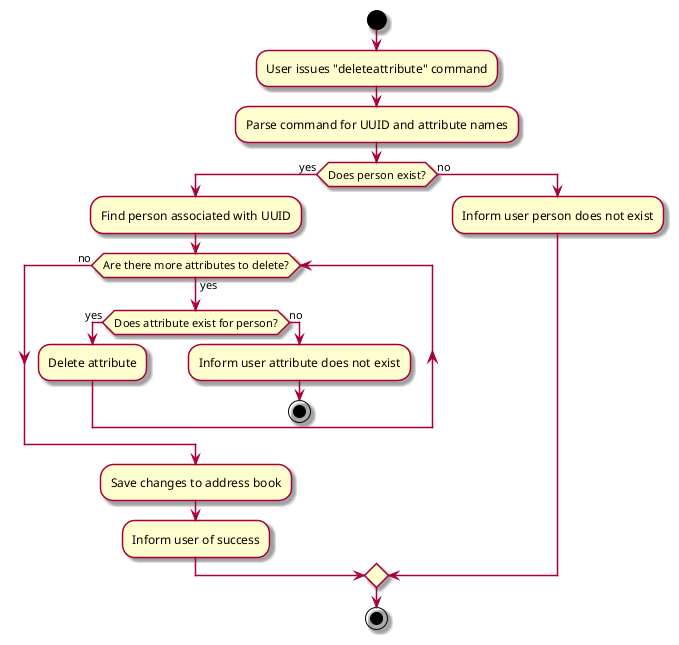 @startuml
skin rose
skinparam ArrowFontStyle plain

start
:User issues "deleteattribute" command;

:Parse command for UUID and attribute names;
if (Does person exist?) then (yes)
  :Find person associated with UUID;
  while (Are there more attributes to delete?) is (yes)
    if (Does attribute exist for person?) then (yes)
      :Delete attribute;
    else (no)
      :Inform user attribute does not exist;
      stop
    endif
  endwhile (no)
  :Save changes to address book;
  :Inform user of success;
else (no)
  :Inform user person does not exist;
endif

stop
@enduml
